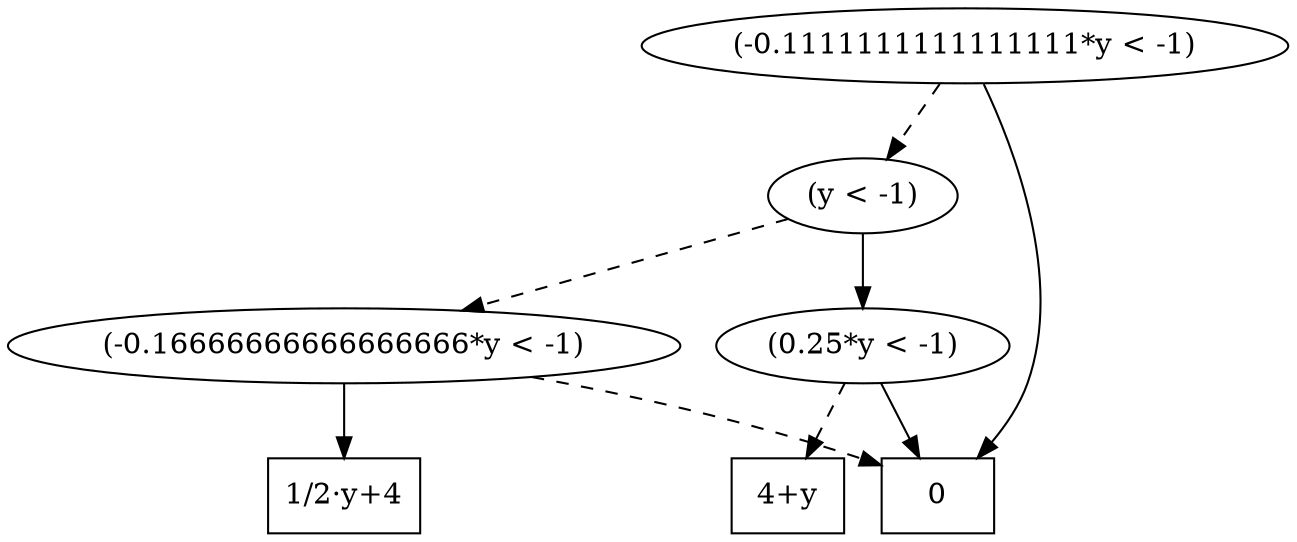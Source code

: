 digraph G {
	rankdir = TB;
	275 [label="(-0.1111111111111111*y < -1)", shape=""]
	275 -> 1
	275 -> 274 [style=dashed]
	{rank = same; 275;}
	1 [label="0", shape="box"]
	259 [label="1/2·y+4", shape="box"]
	257 [label="4+y", shape="box"]
	{rank = same; 1; 259; 257;}
	274 [label="(y < -1)", shape=""]
	274 -> 268
	274 -> 273 [style=dashed]
	{rank = same; 274;}
	268 [label="(0.25*y < -1)", shape=""]
	268 -> 1
	268 -> 257 [style=dashed]
	273 [label="(-0.16666666666666666*y < -1)", shape=""]
	273 -> 259
	273 -> 1 [style=dashed]
	{rank = same; 268; 273;}
}
